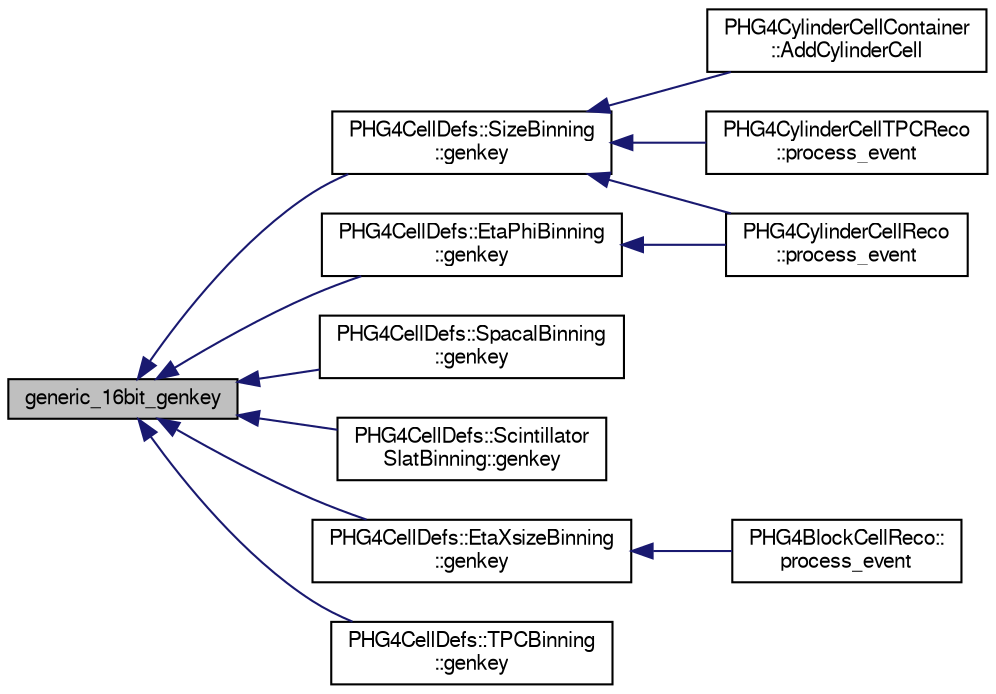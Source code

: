 digraph "generic_16bit_genkey"
{
  bgcolor="transparent";
  edge [fontname="FreeSans",fontsize="10",labelfontname="FreeSans",labelfontsize="10"];
  node [fontname="FreeSans",fontsize="10",shape=record];
  rankdir="LR";
  Node1 [label="generic_16bit_genkey",height=0.2,width=0.4,color="black", fillcolor="grey75", style="filled" fontcolor="black"];
  Node1 -> Node2 [dir="back",color="midnightblue",fontsize="10",style="solid",fontname="FreeSans"];
  Node2 [label="PHG4CellDefs::SizeBinning\l::genkey",height=0.2,width=0.4,color="black",URL="$d6/d84/namespacePHG4CellDefs_1_1SizeBinning.html#a7a0b33119e015869652e39f3dd307931"];
  Node2 -> Node3 [dir="back",color="midnightblue",fontsize="10",style="solid",fontname="FreeSans"];
  Node3 [label="PHG4CylinderCellContainer\l::AddCylinderCell",height=0.2,width=0.4,color="black",URL="$d6/ddf/classPHG4CylinderCellContainer.html#a3ef325a3f7e2fa5b17677c758dee3f2c"];
  Node2 -> Node4 [dir="back",color="midnightblue",fontsize="10",style="solid",fontname="FreeSans"];
  Node4 [label="PHG4CylinderCellReco\l::process_event",height=0.2,width=0.4,color="black",URL="$d5/dd0/classPHG4CylinderCellReco.html#acd9297cbac172c726c8da55f875a824a",tooltip="event processing "];
  Node2 -> Node5 [dir="back",color="midnightblue",fontsize="10",style="solid",fontname="FreeSans"];
  Node5 [label="PHG4CylinderCellTPCReco\l::process_event",height=0.2,width=0.4,color="black",URL="$dc/d94/classPHG4CylinderCellTPCReco.html#a75c377807a2b0585b5bad470cb2cf9f5",tooltip="event processing "];
  Node1 -> Node6 [dir="back",color="midnightblue",fontsize="10",style="solid",fontname="FreeSans"];
  Node6 [label="PHG4CellDefs::EtaPhiBinning\l::genkey",height=0.2,width=0.4,color="black",URL="$d6/dea/namespacePHG4CellDefs_1_1EtaPhiBinning.html#a12b0c34a37a77f8c5700c97dd90351e6"];
  Node6 -> Node4 [dir="back",color="midnightblue",fontsize="10",style="solid",fontname="FreeSans"];
  Node1 -> Node7 [dir="back",color="midnightblue",fontsize="10",style="solid",fontname="FreeSans"];
  Node7 [label="PHG4CellDefs::SpacalBinning\l::genkey",height=0.2,width=0.4,color="black",URL="$d1/d88/namespacePHG4CellDefs_1_1SpacalBinning.html#ab05689e3bcdea49cd500346d5da11467"];
  Node1 -> Node8 [dir="back",color="midnightblue",fontsize="10",style="solid",fontname="FreeSans"];
  Node8 [label="PHG4CellDefs::Scintillator\lSlatBinning::genkey",height=0.2,width=0.4,color="black",URL="$d4/db9/namespacePHG4CellDefs_1_1ScintillatorSlatBinning.html#a5830ba0c17e67f74c7cbe7e0df71e6b6"];
  Node1 -> Node9 [dir="back",color="midnightblue",fontsize="10",style="solid",fontname="FreeSans"];
  Node9 [label="PHG4CellDefs::EtaXsizeBinning\l::genkey",height=0.2,width=0.4,color="black",URL="$da/d67/namespacePHG4CellDefs_1_1EtaXsizeBinning.html#a59f48d881f3004b1914a3c9d840fd606"];
  Node9 -> Node10 [dir="back",color="midnightblue",fontsize="10",style="solid",fontname="FreeSans"];
  Node10 [label="PHG4BlockCellReco::\lprocess_event",height=0.2,width=0.4,color="black",URL="$df/d5e/classPHG4BlockCellReco.html#a8031ff9bacb684d523acc71c14054cdb",tooltip="event processing "];
  Node1 -> Node11 [dir="back",color="midnightblue",fontsize="10",style="solid",fontname="FreeSans"];
  Node11 [label="PHG4CellDefs::TPCBinning\l::genkey",height=0.2,width=0.4,color="black",URL="$db/d1d/namespacePHG4CellDefs_1_1TPCBinning.html#a41239b8c8a4f7cad282e41bd31cdb57d"];
}

